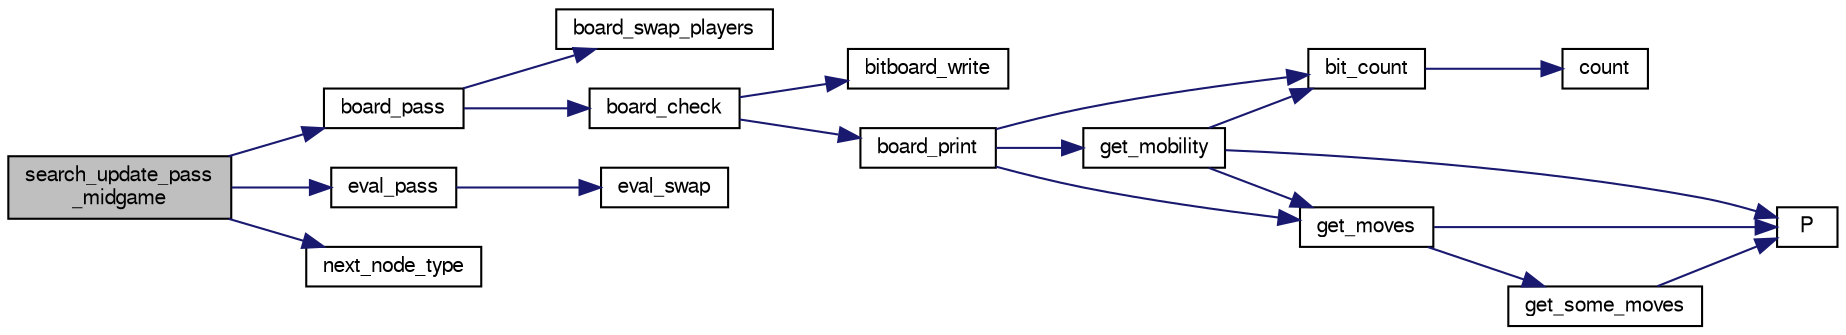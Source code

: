 digraph "search_update_pass_midgame"
{
 // LATEX_PDF_SIZE
  bgcolor="transparent";
  edge [fontname="FreeSans",fontsize="10",labelfontname="FreeSans",labelfontsize="10"];
  node [fontname="FreeSans",fontsize="10",shape=record];
  rankdir="LR";
  Node1 [label="search_update_pass\l_midgame",height=0.2,width=0.4,color="black", fillcolor="grey75", style="filled", fontcolor="black",tooltip="Update the search state after a passing move."];
  Node1 -> Node2 [color="midnightblue",fontsize="10",style="solid",fontname="FreeSans"];
  Node2 [label="board_pass",height=0.2,width=0.4,color="black",URL="$board_8c.html#ac353cc1821e12d2aeba8eefe5cf92b46",tooltip="Passing move."];
  Node2 -> Node3 [color="midnightblue",fontsize="10",style="solid",fontname="FreeSans"];
  Node3 [label="board_check",height=0.2,width=0.4,color="black",URL="$board_8c.html#a849436f17b60e89ed91f8e5013ed9d04",tooltip="Check board consistency."];
  Node3 -> Node4 [color="midnightblue",fontsize="10",style="solid",fontname="FreeSans"];
  Node4 [label="bitboard_write",height=0.2,width=0.4,color="black",URL="$bit_8c.html#a519b18f67de9b8edbd98f687a13b45f5",tooltip="Print an unsigned long long as a board."];
  Node3 -> Node5 [color="midnightblue",fontsize="10",style="solid",fontname="FreeSans"];
  Node5 [label="board_print",height=0.2,width=0.4,color="black",URL="$board_8c.html#a27ccb92684d9e7194eeb3bc34311ad55",tooltip="Print out the board."];
  Node5 -> Node6 [color="midnightblue",fontsize="10",style="solid",fontname="FreeSans"];
  Node6 [label="bit_count",height=0.2,width=0.4,color="black",URL="$bit_8c.html#a830fec0a90989da1f1900ff609b92167",tooltip="Count the number of bits set to one in an unsigned long long."];
  Node6 -> Node7 [color="midnightblue",fontsize="10",style="solid",fontname="FreeSans"];
  Node7 [label="count",height=0.2,width=0.4,color="black",URL="$generate__flip_8c.html#a1a1d6a2cdbded5c35040f6555e948770",tooltip=" "];
  Node5 -> Node8 [color="midnightblue",fontsize="10",style="solid",fontname="FreeSans"];
  Node8 [label="get_mobility",height=0.2,width=0.4,color="black",URL="$board_8c.html#a7509639c4e49c56fe83b3d978580ed42",tooltip="Count legal moves."];
  Node8 -> Node6 [color="midnightblue",fontsize="10",style="solid",fontname="FreeSans"];
  Node8 -> Node9 [color="midnightblue",fontsize="10",style="solid",fontname="FreeSans"];
  Node9 [label="get_moves",height=0.2,width=0.4,color="black",URL="$board_8c.html#a7610dc936a6aea22b3c5e162f722a7a1",tooltip="Get legal moves."];
  Node9 -> Node10 [color="midnightblue",fontsize="10",style="solid",fontname="FreeSans"];
  Node10 [label="get_some_moves",height=0.2,width=0.4,color="black",URL="$board_8c.html#a5db071e3e4d26a0b7d6425bb6333dd7f",tooltip="Get a part of the moves."];
  Node10 -> Node11 [color="midnightblue",fontsize="10",style="solid",fontname="FreeSans"];
  Node11 [label="P",height=0.2,width=0.4,color="black",URL="$generate__flip_8c.html#a11481f01e169aee1117c83a352c22222",tooltip=" "];
  Node9 -> Node11 [color="midnightblue",fontsize="10",style="solid",fontname="FreeSans"];
  Node8 -> Node11 [color="midnightblue",fontsize="10",style="solid",fontname="FreeSans"];
  Node5 -> Node9 [color="midnightblue",fontsize="10",style="solid",fontname="FreeSans"];
  Node2 -> Node12 [color="midnightblue",fontsize="10",style="solid",fontname="FreeSans"];
  Node12 [label="board_swap_players",height=0.2,width=0.4,color="black",URL="$board_8c.html#a4d389fb0245969a39744349230ce7703",tooltip="Swap players."];
  Node1 -> Node13 [color="midnightblue",fontsize="10",style="solid",fontname="FreeSans"];
  Node13 [label="eval_pass",height=0.2,width=0.4,color="black",URL="$eval_8c.html#a54d97c10d4a1ef7d97c16266b3679fe7",tooltip="Update/Restore the features after a passing move."];
  Node13 -> Node14 [color="midnightblue",fontsize="10",style="solid",fontname="FreeSans"];
  Node14 [label="eval_swap",height=0.2,width=0.4,color="black",URL="$eval_8c.html#ab0fe6dd0f5b9670911e04e697e7423e4",tooltip="Swap player's feature."];
  Node1 -> Node15 [color="midnightblue",fontsize="10",style="solid",fontname="FreeSans"];
  Node15 [label="next_node_type",height=0.2,width=0.4,color="black",URL="$search_8h.html#a105284e61bfef13f895ff6ed283771a1",tooltip=" "];
}
